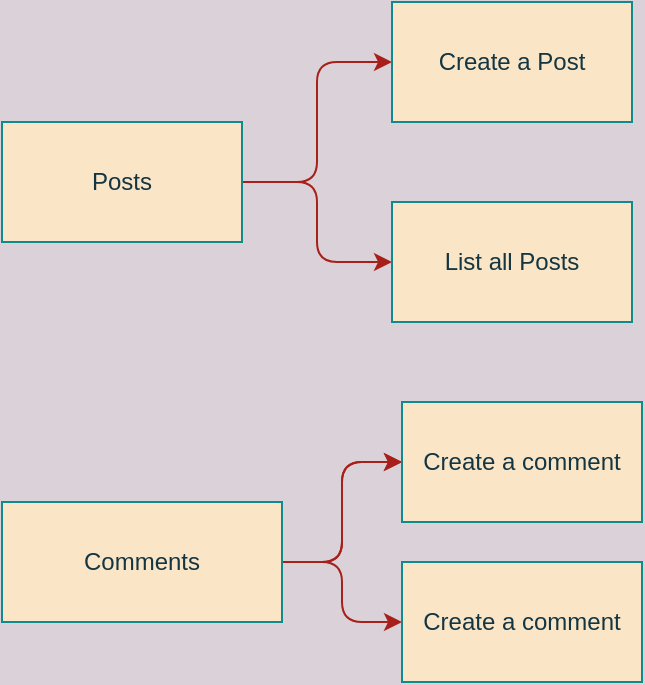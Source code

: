 <mxfile version="14.2.4" type="embed">
    <diagram id="3mpGPsC5PxrxE5vZTlGk" name="Page-1">
        <mxGraphModel dx="588" dy="381" grid="1" gridSize="10" guides="1" tooltips="1" connect="1" arrows="1" fold="1" page="1" pageScale="1" pageWidth="850" pageHeight="1100" background="#DAD2D8" math="0" shadow="0">
            <root>
                <mxCell id="0"/>
                <mxCell id="1" parent="0"/>
                <mxCell id="5" value="" style="edgeStyle=orthogonalEdgeStyle;rounded=1;sketch=0;orthogonalLoop=1;jettySize=auto;html=1;strokeColor=#A8201A;fillColor=#FAE5C7;fontColor=#143642;labelBackgroundColor=#DAD2D8;" edge="1" parent="1" source="2" target="4">
                    <mxGeometry relative="1" as="geometry"/>
                </mxCell>
                <mxCell id="10" style="edgeStyle=orthogonalEdgeStyle;curved=0;rounded=1;sketch=0;orthogonalLoop=1;jettySize=auto;html=1;entryX=0;entryY=0.5;entryDx=0;entryDy=0;strokeColor=#A8201A;fillColor=#FAE5C7;fontColor=#143642;" edge="1" parent="1" source="2" target="6">
                    <mxGeometry relative="1" as="geometry"/>
                </mxCell>
                <mxCell id="2" value="Posts" style="rounded=0;whiteSpace=wrap;html=1;fillColor=#FAE5C7;strokeColor=#0F8B8D;fontColor=#143642;" vertex="1" parent="1">
                    <mxGeometry x="110" y="130" width="120" height="60" as="geometry"/>
                </mxCell>
                <mxCell id="12" value="" style="edgeStyle=orthogonalEdgeStyle;curved=0;rounded=1;sketch=0;orthogonalLoop=1;jettySize=auto;html=1;strokeColor=#A8201A;fillColor=#FAE5C7;fontColor=#143642;" edge="1" parent="1" source="3" target="11">
                    <mxGeometry relative="1" as="geometry"/>
                </mxCell>
                <mxCell id="13" value="" style="edgeStyle=orthogonalEdgeStyle;curved=0;rounded=1;sketch=0;orthogonalLoop=1;jettySize=auto;html=1;strokeColor=#A8201A;fillColor=#FAE5C7;fontColor=#143642;" edge="1" parent="1" source="3" target="11">
                    <mxGeometry relative="1" as="geometry"/>
                </mxCell>
                <mxCell id="15" style="edgeStyle=orthogonalEdgeStyle;curved=0;rounded=1;sketch=0;orthogonalLoop=1;jettySize=auto;html=1;entryX=0;entryY=0.5;entryDx=0;entryDy=0;strokeColor=#A8201A;fillColor=#FAE5C7;fontColor=#143642;" edge="1" parent="1" source="3" target="14">
                    <mxGeometry relative="1" as="geometry"/>
                </mxCell>
                <mxCell id="3" value="Comments" style="rounded=0;whiteSpace=wrap;html=1;fillColor=#FAE5C7;strokeColor=#0F8B8D;fontColor=#143642;" vertex="1" parent="1">
                    <mxGeometry x="110" y="320" width="140" height="60" as="geometry"/>
                </mxCell>
                <mxCell id="4" value="Create a Post" style="rounded=0;whiteSpace=wrap;html=1;fillColor=#FAE5C7;strokeColor=#0F8B8D;fontColor=#143642;" vertex="1" parent="1">
                    <mxGeometry x="305" y="70" width="120" height="60" as="geometry"/>
                </mxCell>
                <mxCell id="6" value="List all Posts" style="rounded=0;whiteSpace=wrap;html=1;fillColor=#FAE5C7;strokeColor=#0F8B8D;fontColor=#143642;" vertex="1" parent="1">
                    <mxGeometry x="305" y="170" width="120" height="60" as="geometry"/>
                </mxCell>
                <mxCell id="11" value="Create a comment" style="whiteSpace=wrap;html=1;rounded=0;fontColor=#143642;strokeColor=#0F8B8D;fillColor=#FAE5C7;" vertex="1" parent="1">
                    <mxGeometry x="310" y="270" width="120" height="60" as="geometry"/>
                </mxCell>
                <mxCell id="14" value="Create a comment" style="whiteSpace=wrap;html=1;rounded=0;fontColor=#143642;strokeColor=#0F8B8D;fillColor=#FAE5C7;" vertex="1" parent="1">
                    <mxGeometry x="310" y="350" width="120" height="60" as="geometry"/>
                </mxCell>
            </root>
        </mxGraphModel>
    </diagram>
</mxfile>